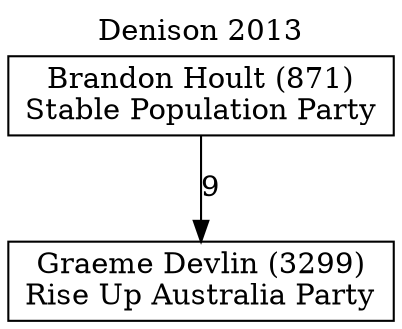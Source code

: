 // House preference flow
digraph "Graeme Devlin (3299)_Denison_2013" {
	graph [label="Denison 2013" labelloc=t mclimit=10]
	node [shape=box]
	"Graeme Devlin (3299)" [label="Graeme Devlin (3299)
Rise Up Australia Party"]
	"Brandon Hoult (871)" [label="Brandon Hoult (871)
Stable Population Party"]
	"Brandon Hoult (871)" -> "Graeme Devlin (3299)" [label=9]
}
